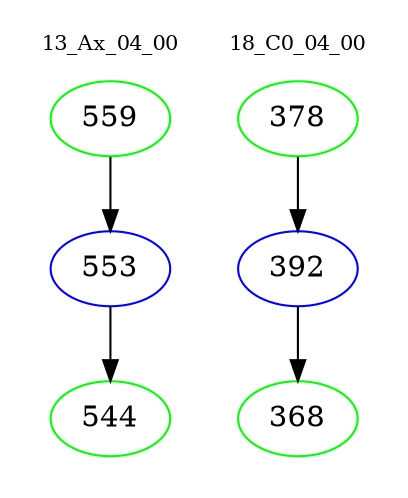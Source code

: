 digraph{
subgraph cluster_0 {
color = white
label = "13_Ax_04_00";
fontsize=10;
T0_559 [label="559", color="green"]
T0_559 -> T0_553 [color="black"]
T0_553 [label="553", color="blue"]
T0_553 -> T0_544 [color="black"]
T0_544 [label="544", color="green"]
}
subgraph cluster_1 {
color = white
label = "18_C0_04_00";
fontsize=10;
T1_378 [label="378", color="green"]
T1_378 -> T1_392 [color="black"]
T1_392 [label="392", color="blue"]
T1_392 -> T1_368 [color="black"]
T1_368 [label="368", color="green"]
}
}

